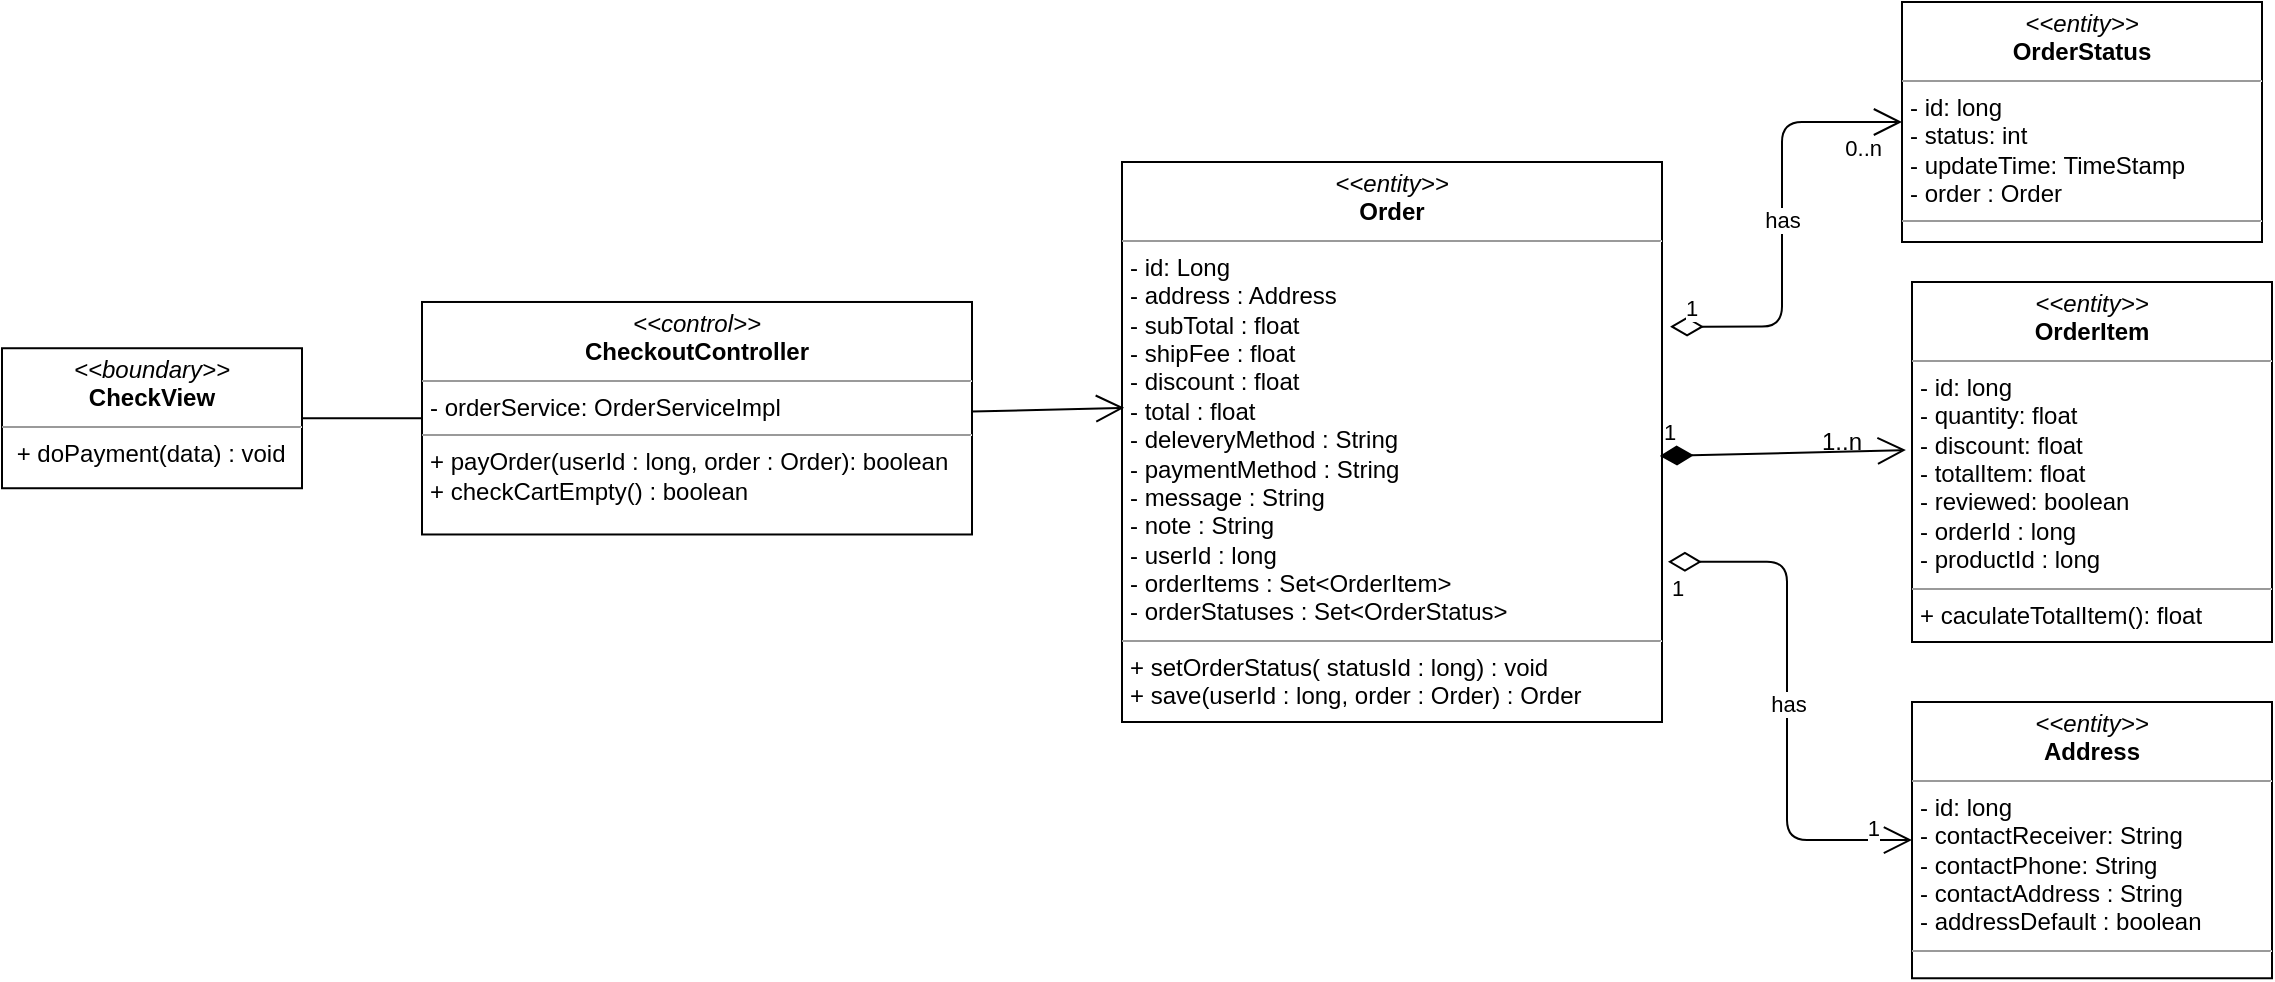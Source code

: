 <mxfile version="14.7.0" type="device"><diagram id="C5RBs43oDa-KdzZeNtuy" name="Page-1"><mxGraphModel dx="1108" dy="1594" grid="1" gridSize="10" guides="1" tooltips="1" connect="1" arrows="1" fold="1" page="1" pageScale="1" pageWidth="827" pageHeight="1169" math="0" shadow="0"><root><mxCell id="WIyWlLk6GJQsqaUBKTNV-0"/><mxCell id="WIyWlLk6GJQsqaUBKTNV-1" parent="WIyWlLk6GJQsqaUBKTNV-0"/><mxCell id="GvGF3sh38AxmLAqResKS-21" value="&lt;p style=&quot;margin: 0px ; margin-top: 4px ; text-align: center&quot;&gt;&lt;i&gt;&amp;lt;&amp;lt;boundary&amp;gt;&amp;gt;&lt;/i&gt;&lt;br&gt;&lt;b&gt;CheckView&lt;/b&gt;&lt;/p&gt;&lt;hr size=&quot;1&quot;&gt;&lt;p style=&quot;margin: 0px ; margin-left: 4px&quot;&gt;&lt;span&gt;&amp;nbsp;&lt;/span&gt;&lt;span&gt;+ doPayment(data) : void&lt;/span&gt;&lt;/p&gt;" style="verticalAlign=top;align=left;overflow=fill;fontSize=12;fontFamily=Helvetica;html=1;" parent="WIyWlLk6GJQsqaUBKTNV-1" vertex="1"><mxGeometry x="120" y="-176.88" width="150" height="70" as="geometry"/></mxCell><mxCell id="GvGF3sh38AxmLAqResKS-22" value="&lt;p style=&quot;margin: 0px ; margin-top: 4px ; text-align: center&quot;&gt;&lt;i&gt;&amp;lt;&amp;lt;entity&amp;gt;&amp;gt;&lt;/i&gt;&lt;br&gt;&lt;b&gt;Address&lt;/b&gt;&lt;/p&gt;&lt;hr size=&quot;1&quot;&gt;&lt;p style=&quot;margin: 0px ; margin-left: 4px&quot;&gt;- id: long&lt;/p&gt;&lt;p style=&quot;margin: 0px ; margin-left: 4px&quot;&gt;- contactReceiver: String&lt;br&gt;- contactPhone: String&lt;/p&gt;&lt;p style=&quot;margin: 0px ; margin-left: 4px&quot;&gt;- contactAddress : String&lt;/p&gt;&lt;p style=&quot;margin: 0px ; margin-left: 4px&quot;&gt;- addressDefault : boolean&lt;/p&gt;&lt;hr size=&quot;1&quot;&gt;&lt;p style=&quot;margin: 0px ; margin-left: 4px&quot;&gt;&lt;br&gt;&lt;/p&gt;" style="verticalAlign=top;align=left;overflow=fill;fontSize=12;fontFamily=Helvetica;html=1;" parent="WIyWlLk6GJQsqaUBKTNV-1" vertex="1"><mxGeometry x="1075" width="180" height="138.13" as="geometry"/></mxCell><mxCell id="GvGF3sh38AxmLAqResKS-23" value="&lt;p style=&quot;margin: 0px ; margin-top: 4px ; text-align: center&quot;&gt;&lt;i&gt;&amp;lt;&amp;lt;entity&amp;gt;&amp;gt;&lt;/i&gt;&lt;br&gt;&lt;b&gt;Order&lt;/b&gt;&lt;/p&gt;&lt;hr size=&quot;1&quot;&gt;&lt;p style=&quot;margin: 0px ; margin-left: 4px&quot;&gt;- id: Long&lt;/p&gt;&lt;p style=&quot;margin: 0px 0px 0px 4px&quot;&gt;- address : Address&lt;/p&gt;&lt;p style=&quot;margin: 0px 0px 0px 4px&quot;&gt;- subTotal : float&lt;/p&gt;&lt;p style=&quot;margin: 0px 0px 0px 4px&quot;&gt;- shipFee : float&lt;/p&gt;&lt;p style=&quot;margin: 0px 0px 0px 4px&quot;&gt;- discount : float&lt;/p&gt;&lt;p style=&quot;margin: 0px 0px 0px 4px&quot;&gt;- total : float&lt;/p&gt;&lt;p style=&quot;margin: 0px 0px 0px 4px&quot;&gt;- deleveryMethod : String&lt;/p&gt;&lt;p style=&quot;margin: 0px 0px 0px 4px&quot;&gt;- paymentMethod : String&lt;/p&gt;&lt;p style=&quot;margin: 0px 0px 0px 4px&quot;&gt;- message : String&lt;/p&gt;&lt;p style=&quot;margin: 0px 0px 0px 4px&quot;&gt;- note : String&lt;/p&gt;&lt;p style=&quot;margin: 0px 0px 0px 4px&quot;&gt;- userId : long&lt;/p&gt;&lt;p style=&quot;margin: 0px 0px 0px 4px&quot;&gt;- orderItems : Set&amp;lt;OrderItem&amp;gt;&lt;/p&gt;&lt;p style=&quot;margin: 0px 0px 0px 4px&quot;&gt;- orderStatuses : Set&amp;lt;OrderStatus&amp;gt;&lt;/p&gt;&lt;hr size=&quot;1&quot;&gt;&lt;p style=&quot;margin: 0px ; margin-left: 4px&quot;&gt;&lt;span&gt;+ setOrderStatus( statusId : long) : void&lt;/span&gt;&lt;br&gt;&lt;/p&gt;&lt;p style=&quot;margin: 0px ; margin-left: 4px&quot;&gt;+ save(userId : long, order : Order) : Order&lt;/p&gt;" style="verticalAlign=top;align=left;overflow=fill;fontSize=12;fontFamily=Helvetica;html=1;" parent="WIyWlLk6GJQsqaUBKTNV-1" vertex="1"><mxGeometry x="680" y="-270" width="270" height="280" as="geometry"/></mxCell><mxCell id="GvGF3sh38AxmLAqResKS-24" value="&lt;p style=&quot;margin: 0px ; margin-top: 4px ; text-align: center&quot;&gt;&lt;i&gt;&amp;lt;&amp;lt;entity&amp;gt;&amp;gt;&lt;/i&gt;&lt;br&gt;&lt;b&gt;OrderItem&lt;/b&gt;&lt;/p&gt;&lt;hr size=&quot;1&quot;&gt;&lt;p style=&quot;margin: 0px ; margin-left: 4px&quot;&gt;- id: long&lt;/p&gt;&lt;p style=&quot;margin: 0px ; margin-left: 4px&quot;&gt;- quantity: float&lt;br&gt;- discount: float&lt;/p&gt;&lt;p style=&quot;margin: 0px ; margin-left: 4px&quot;&gt;- totalItem: float&lt;/p&gt;&lt;p style=&quot;margin: 0px ; margin-left: 4px&quot;&gt;- reviewed: boolean&lt;/p&gt;&lt;p style=&quot;margin: 0px ; margin-left: 4px&quot;&gt;- orderId : long&lt;/p&gt;&lt;p style=&quot;margin: 0px ; margin-left: 4px&quot;&gt;- productId : long&lt;/p&gt;&lt;hr size=&quot;1&quot;&gt;&lt;p style=&quot;margin: 0px ; margin-left: 4px&quot;&gt;+ caculateTotalItem(): float&lt;br&gt;&lt;/p&gt;" style="verticalAlign=top;align=left;overflow=fill;fontSize=12;fontFamily=Helvetica;html=1;" parent="WIyWlLk6GJQsqaUBKTNV-1" vertex="1"><mxGeometry x="1075" y="-210" width="180" height="180" as="geometry"/></mxCell><mxCell id="GvGF3sh38AxmLAqResKS-32" value="&lt;p style=&quot;margin: 0px ; margin-top: 4px ; text-align: center&quot;&gt;&lt;i&gt;&amp;lt;&amp;lt;control&amp;gt;&amp;gt;&lt;/i&gt;&lt;br&gt;&lt;b&gt;CheckoutController&lt;/b&gt;&lt;br&gt;&lt;/p&gt;&lt;hr size=&quot;1&quot;&gt;&lt;p style=&quot;margin: 0px ; margin-left: 4px&quot;&gt;- orderService: OrderServiceImpl&lt;/p&gt;&lt;hr size=&quot;1&quot;&gt;&lt;p style=&quot;margin: 0px ; margin-left: 4px&quot;&gt;+ payOrder(userId : long, order : Order): boolean&lt;br&gt;&lt;/p&gt;&lt;p style=&quot;margin: 0px ; margin-left: 4px&quot;&gt;+ checkCartEmpty() : boolean&lt;/p&gt;" style="verticalAlign=top;align=left;overflow=fill;fontSize=12;fontFamily=Helvetica;html=1;" parent="WIyWlLk6GJQsqaUBKTNV-1" vertex="1"><mxGeometry x="330" y="-200.01" width="275" height="116.25" as="geometry"/></mxCell><mxCell id="GvGF3sh38AxmLAqResKS-40" value="" style="endArrow=none;html=1;edgeStyle=orthogonalEdgeStyle;strokeColor=#000000;" parent="WIyWlLk6GJQsqaUBKTNV-1" source="GvGF3sh38AxmLAqResKS-21" target="GvGF3sh38AxmLAqResKS-32" edge="1"><mxGeometry relative="1" as="geometry"><mxPoint x="480" y="-110" as="sourcePoint"/><mxPoint x="640" y="-110" as="targetPoint"/></mxGeometry></mxCell><mxCell id="GvGF3sh38AxmLAqResKS-42" value="" style="endArrow=open;endFill=1;endSize=12;html=1;entryX=0.004;entryY=0.439;entryDx=0;entryDy=0;entryPerimeter=0;" parent="WIyWlLk6GJQsqaUBKTNV-1" source="GvGF3sh38AxmLAqResKS-32" target="GvGF3sh38AxmLAqResKS-23" edge="1"><mxGeometry width="160" relative="1" as="geometry"><mxPoint x="670" y="-93" as="sourcePoint"/><mxPoint x="700" y="-115" as="targetPoint"/></mxGeometry></mxCell><mxCell id="GvGF3sh38AxmLAqResKS-46" value="&lt;p style=&quot;margin: 0px ; margin-top: 4px ; text-align: center&quot;&gt;&lt;i&gt;&amp;lt;&amp;lt;entity&amp;gt;&amp;gt;&lt;/i&gt;&lt;br&gt;&lt;b&gt;OrderStatus&lt;/b&gt;&lt;/p&gt;&lt;hr size=&quot;1&quot;&gt;&lt;p style=&quot;margin: 0px ; margin-left: 4px&quot;&gt;- id: long&lt;/p&gt;&lt;p style=&quot;margin: 0px ; margin-left: 4px&quot;&gt;- status: int&lt;br&gt;- updateTime: TimeStamp&lt;/p&gt;&lt;p style=&quot;margin: 0px ; margin-left: 4px&quot;&gt;- order : Order&lt;/p&gt;&lt;hr size=&quot;1&quot;&gt;&lt;p style=&quot;margin: 0px ; margin-left: 4px&quot;&gt;&lt;br&gt;&lt;/p&gt;" style="verticalAlign=top;align=left;overflow=fill;fontSize=12;fontFamily=Helvetica;html=1;" parent="WIyWlLk6GJQsqaUBKTNV-1" vertex="1"><mxGeometry x="1070" y="-350" width="180" height="120" as="geometry"/></mxCell><mxCell id="GvGF3sh38AxmLAqResKS-47" value="has" style="endArrow=open;html=1;endSize=12;startArrow=diamondThin;startSize=14;startFill=0;edgeStyle=orthogonalEdgeStyle;exitX=1.015;exitY=0.294;exitDx=0;exitDy=0;exitPerimeter=0;" parent="WIyWlLk6GJQsqaUBKTNV-1" source="GvGF3sh38AxmLAqResKS-23" target="GvGF3sh38AxmLAqResKS-46" edge="1"><mxGeometry relative="1" as="geometry"><mxPoint x="750" y="-340" as="sourcePoint"/><mxPoint x="970" y="-130" as="targetPoint"/></mxGeometry></mxCell><mxCell id="GvGF3sh38AxmLAqResKS-48" value="1" style="edgeLabel;resizable=0;html=1;align=left;verticalAlign=top;" parent="GvGF3sh38AxmLAqResKS-47" connectable="0" vertex="1"><mxGeometry x="-1" relative="1" as="geometry"><mxPoint x="6" y="-22" as="offset"/></mxGeometry></mxCell><mxCell id="GvGF3sh38AxmLAqResKS-49" value="0..n" style="edgeLabel;resizable=0;html=1;align=right;verticalAlign=top;" parent="GvGF3sh38AxmLAqResKS-47" connectable="0" vertex="1"><mxGeometry x="1" relative="1" as="geometry"><mxPoint x="-10" as="offset"/></mxGeometry></mxCell><mxCell id="WqNkyv2LRP3EgpTLbHWl-0" value="has" style="endArrow=open;html=1;endSize=12;startArrow=diamondThin;startSize=14;startFill=0;edgeStyle=orthogonalEdgeStyle;exitX=1.011;exitY=0.714;exitDx=0;exitDy=0;exitPerimeter=0;" parent="WIyWlLk6GJQsqaUBKTNV-1" source="GvGF3sh38AxmLAqResKS-23" target="GvGF3sh38AxmLAqResKS-22" edge="1"><mxGeometry relative="1" as="geometry"><mxPoint x="760" y="-110" as="sourcePoint"/><mxPoint x="920" y="-110" as="targetPoint"/></mxGeometry></mxCell><mxCell id="WqNkyv2LRP3EgpTLbHWl-1" value="1" style="edgeLabel;resizable=0;html=1;align=left;verticalAlign=top;" parent="WqNkyv2LRP3EgpTLbHWl-0" connectable="0" vertex="1"><mxGeometry x="-1" relative="1" as="geometry"/></mxCell><mxCell id="WqNkyv2LRP3EgpTLbHWl-2" value="1" style="edgeLabel;resizable=0;html=1;align=right;verticalAlign=top;" parent="WqNkyv2LRP3EgpTLbHWl-0" connectable="0" vertex="1"><mxGeometry x="1" relative="1" as="geometry"><mxPoint x="-15" y="-19" as="offset"/></mxGeometry></mxCell><mxCell id="5jsF8qN2-kAN4ZJUQPGt-0" value="1" style="endArrow=open;html=1;endSize=12;startArrow=diamondThin;startSize=14;startFill=1;align=left;verticalAlign=bottom;entryX=-0.017;entryY=0.467;entryDx=0;entryDy=0;entryPerimeter=0;exitX=0.996;exitY=0.525;exitDx=0;exitDy=0;exitPerimeter=0;" edge="1" parent="WIyWlLk6GJQsqaUBKTNV-1" source="GvGF3sh38AxmLAqResKS-23" target="GvGF3sh38AxmLAqResKS-24"><mxGeometry x="-1" y="3" relative="1" as="geometry"><mxPoint x="970" y="-143" as="sourcePoint"/><mxPoint x="980" y="-140" as="targetPoint"/></mxGeometry></mxCell><mxCell id="5jsF8qN2-kAN4ZJUQPGt-1" value="1..n" style="text;html=1;strokeColor=none;fillColor=none;align=center;verticalAlign=middle;whiteSpace=wrap;rounded=0;" vertex="1" parent="WIyWlLk6GJQsqaUBKTNV-1"><mxGeometry x="1020" y="-140" width="40" height="20" as="geometry"/></mxCell></root></mxGraphModel></diagram></mxfile>
